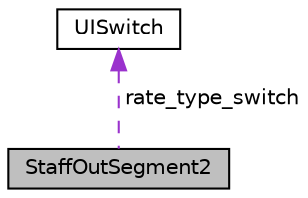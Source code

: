 digraph G
{
  edge [fontname="Helvetica",fontsize="10",labelfontname="Helvetica",labelfontsize="10"];
  node [fontname="Helvetica",fontsize="10",shape=record];
  Node1 [label="StaffOutSegment2",height=0.2,width=0.4,color="black", fillcolor="grey75", style="filled" fontcolor="black"];
  Node2 -> Node1 [dir="back",color="darkorchid3",fontsize="10",style="dashed",label=" rate_type_switch" ,fontname="Helvetica"];
  Node2 [label="UISwitch",height=0.2,width=0.4,color="black", fillcolor="white", style="filled",URL="$class_u_i_switch.html"];
}
